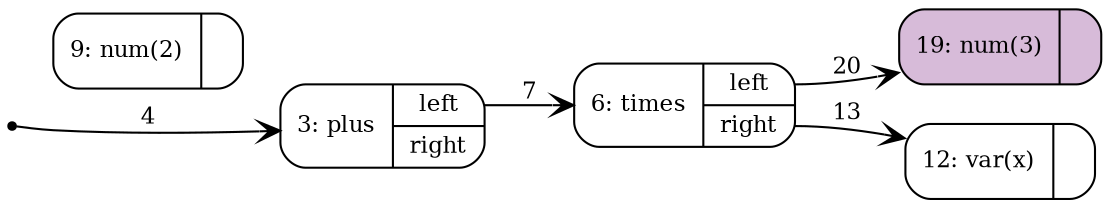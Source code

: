 digraph G {
   node [shape=Mrecord,fontsize=11,ranksep=0];
   edge [arrowhead=vee,fontsize=11,weight=2];
   rankdir = LR;
   {rank=min; n0 [shape=point]};
   n0 [label="{0: root|{<root> root}}",style=filled,fillcolor=black,color=black];
n3 [label="{3: plus|{<left> left|<right> right}}",style=filled,fillcolor=white,color=black];
n6 [label="{6: times|{<left> left|<right> right}}",style=filled,fillcolor=white,color=black];
n9 [label="{9: num(2)|{}}",style=filled,fillcolor=white,color=black];
n12 [label="{12: var(x)|{}}",style=filled,fillcolor=white,color=black];
n19 [label="{19: num(3)|{}}",style=filled,fillcolor="#D7BBD9",color=black];
n6:left -> n19 [color=black,label="20",edgeURL="#",edgetooltip="id: 20\nsource: 6\nindex: Lang.Index.Exp_times_left\ntarget: 19",labeltooltip="id: 20\nsource: 6\nindex: Lang.Index.Exp_times_left\ntarget: 19"];
n6:right -> n12 [color=black,label="13",edgeURL="#",edgetooltip="id: 13\nsource: 6\nindex: Lang.Index.Exp_times_right\ntarget: 12",labeltooltip="id: 13\nsource: 6\nindex: Lang.Index.Exp_times_right\ntarget: 12"];
n3:left -> n6 [color=black,label="7",edgeURL="#",edgetooltip="id: 7\nsource: 3\nindex: Lang.Index.Exp_plus_left\ntarget: 6",labeltooltip="id: 7\nsource: 3\nindex: Lang.Index.Exp_plus_left\ntarget: 6"];
n0:root -> n3 [color=black,label="4",edgeURL="#",edgetooltip="id: 4\nsource: 0\nindex: Lang.Index.Root_root_root\ntarget: 3",labeltooltip="id: 4\nsource: 0\nindex: Lang.Index.Root_root_root\ntarget: 3"]}